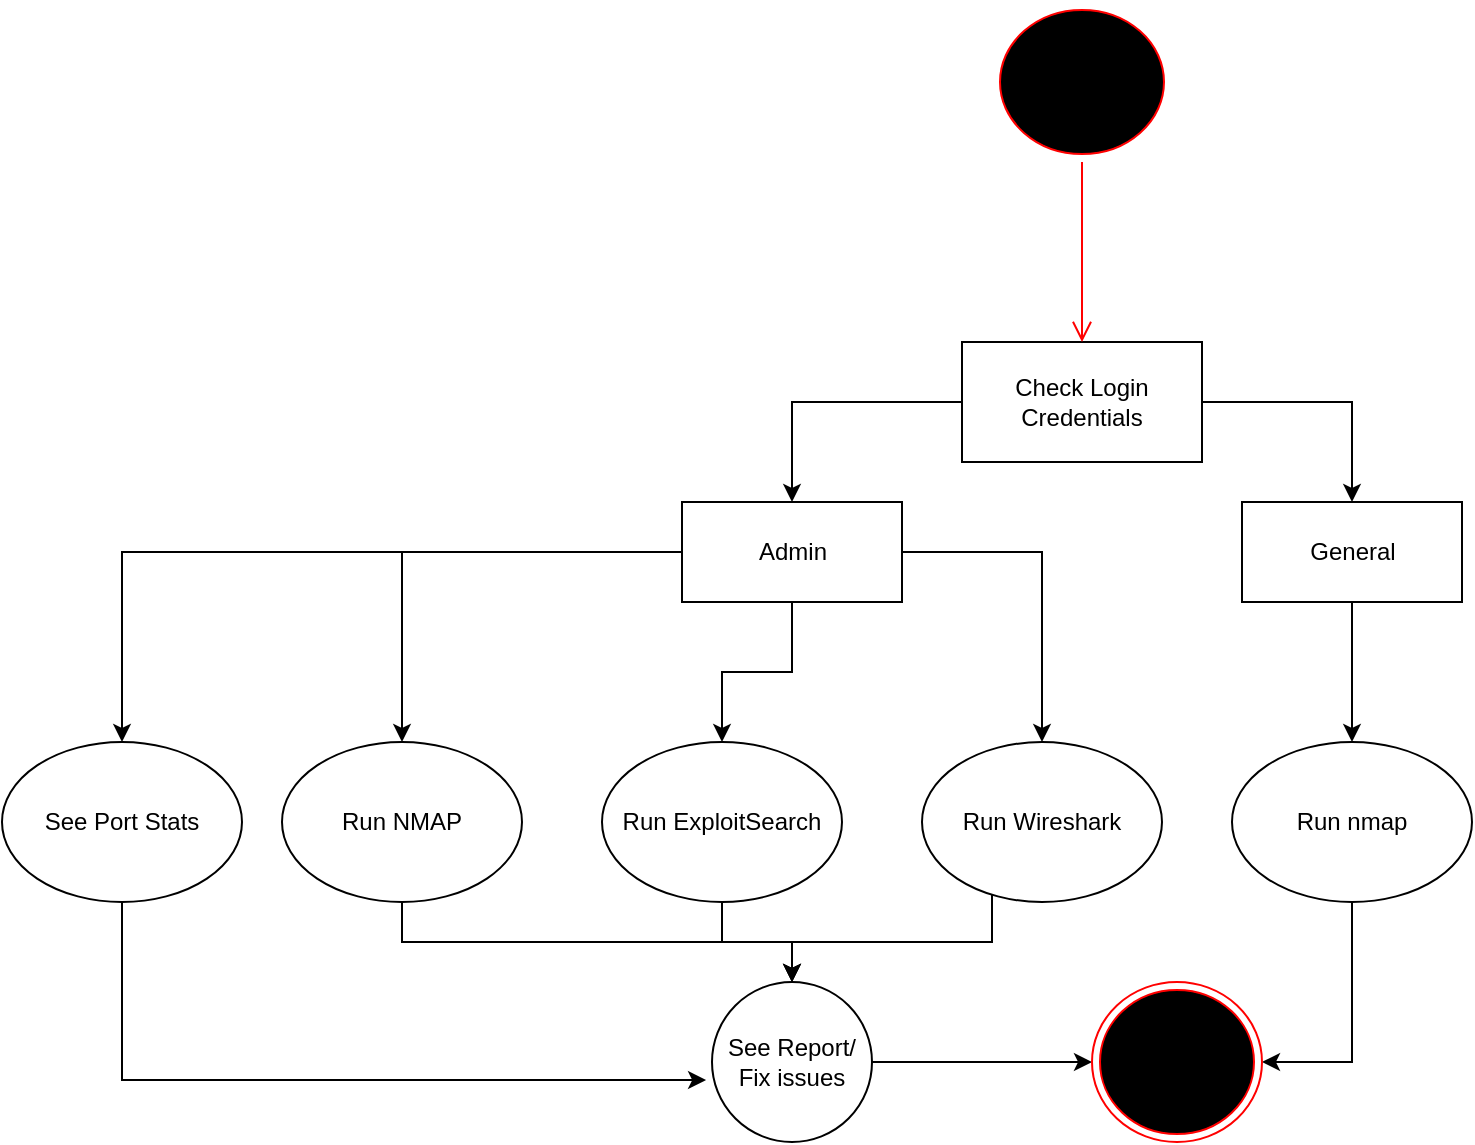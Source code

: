 <mxfile version="17.1.4" type="github">
  <diagram id="N9eQW-Dw9LbeWdvz8uxa" name="Page-1">
    <mxGraphModel dx="2272" dy="759" grid="1" gridSize="10" guides="1" tooltips="1" connect="1" arrows="1" fold="1" page="1" pageScale="1" pageWidth="850" pageHeight="1100" math="0" shadow="0">
      <root>
        <mxCell id="0" />
        <mxCell id="1" parent="0" />
        <mxCell id="H1wtRHwN5KbFagwSFmS6-1" style="edgeStyle=orthogonalEdgeStyle;rounded=0;orthogonalLoop=1;jettySize=auto;html=1;" parent="1" source="H1wtRHwN5KbFagwSFmS6-2" edge="1">
          <mxGeometry relative="1" as="geometry">
            <mxPoint x="335" y="520" as="targetPoint" />
            <Array as="points">
              <mxPoint x="435" y="500" />
              <mxPoint x="335" y="500" />
            </Array>
          </mxGeometry>
        </mxCell>
        <mxCell id="H1wtRHwN5KbFagwSFmS6-2" value="Run Wireshark" style="ellipse;whiteSpace=wrap;html=1;" parent="1" vertex="1">
          <mxGeometry x="400" y="400" width="120" height="80" as="geometry" />
        </mxCell>
        <mxCell id="H1wtRHwN5KbFagwSFmS6-3" style="edgeStyle=orthogonalEdgeStyle;rounded=0;orthogonalLoop=1;jettySize=auto;html=1;entryX=1;entryY=0.5;entryDx=0;entryDy=0;" parent="1" source="H1wtRHwN5KbFagwSFmS6-4" target="H1wtRHwN5KbFagwSFmS6-9" edge="1">
          <mxGeometry relative="1" as="geometry" />
        </mxCell>
        <mxCell id="H1wtRHwN5KbFagwSFmS6-4" value="Run nmap" style="ellipse;whiteSpace=wrap;html=1;" parent="1" vertex="1">
          <mxGeometry x="555" y="400" width="120" height="80" as="geometry" />
        </mxCell>
        <mxCell id="H1wtRHwN5KbFagwSFmS6-5" style="edgeStyle=orthogonalEdgeStyle;rounded=0;orthogonalLoop=1;jettySize=auto;html=1;entryX=0;entryY=0.5;entryDx=0;entryDy=0;" parent="1" source="H1wtRHwN5KbFagwSFmS6-6" target="H1wtRHwN5KbFagwSFmS6-9" edge="1">
          <mxGeometry relative="1" as="geometry" />
        </mxCell>
        <mxCell id="H1wtRHwN5KbFagwSFmS6-6" value="&lt;div&gt;See Report/&lt;/div&gt;&lt;div&gt;Fix issues&lt;br&gt;&lt;/div&gt;" style="ellipse;whiteSpace=wrap;html=1;aspect=fixed;" parent="1" vertex="1">
          <mxGeometry x="295" y="520" width="80" height="80" as="geometry" />
        </mxCell>
        <mxCell id="H1wtRHwN5KbFagwSFmS6-7" style="edgeStyle=orthogonalEdgeStyle;rounded=0;orthogonalLoop=1;jettySize=auto;html=1;" parent="1" source="H1wtRHwN5KbFagwSFmS6-8" target="H1wtRHwN5KbFagwSFmS6-6" edge="1">
          <mxGeometry relative="1" as="geometry">
            <Array as="points">
              <mxPoint x="140" y="500" />
              <mxPoint x="335" y="500" />
            </Array>
          </mxGeometry>
        </mxCell>
        <mxCell id="H1wtRHwN5KbFagwSFmS6-8" value="Run NMAP" style="ellipse;whiteSpace=wrap;html=1;" parent="1" vertex="1">
          <mxGeometry x="80" y="400" width="120" height="80" as="geometry" />
        </mxCell>
        <mxCell id="H1wtRHwN5KbFagwSFmS6-9" value="" style="ellipse;html=1;shape=endState;fillColor=#000000;strokeColor=#ff0000;" parent="1" vertex="1">
          <mxGeometry x="485" y="520" width="85" height="80" as="geometry" />
        </mxCell>
        <mxCell id="H1wtRHwN5KbFagwSFmS6-12" style="edgeStyle=orthogonalEdgeStyle;rounded=0;orthogonalLoop=1;jettySize=auto;html=1;entryX=0.5;entryY=0;entryDx=0;entryDy=0;" parent="1" source="H1wtRHwN5KbFagwSFmS6-10" target="H1wtRHwN5KbFagwSFmS6-8" edge="1">
          <mxGeometry relative="1" as="geometry" />
        </mxCell>
        <mxCell id="H1wtRHwN5KbFagwSFmS6-13" style="edgeStyle=orthogonalEdgeStyle;rounded=0;orthogonalLoop=1;jettySize=auto;html=1;" parent="1" source="H1wtRHwN5KbFagwSFmS6-10" target="H1wtRHwN5KbFagwSFmS6-2" edge="1">
          <mxGeometry relative="1" as="geometry" />
        </mxCell>
        <mxCell id="H1wtRHwN5KbFagwSFmS6-22" style="edgeStyle=orthogonalEdgeStyle;rounded=0;orthogonalLoop=1;jettySize=auto;html=1;" parent="1" source="H1wtRHwN5KbFagwSFmS6-10" target="H1wtRHwN5KbFagwSFmS6-21" edge="1">
          <mxGeometry relative="1" as="geometry" />
        </mxCell>
        <mxCell id="SXPgMmrbzd-KRAOtA5-P-2" style="edgeStyle=orthogonalEdgeStyle;rounded=0;orthogonalLoop=1;jettySize=auto;html=1;entryX=0.5;entryY=0;entryDx=0;entryDy=0;" edge="1" parent="1" source="H1wtRHwN5KbFagwSFmS6-10" target="SXPgMmrbzd-KRAOtA5-P-1">
          <mxGeometry relative="1" as="geometry" />
        </mxCell>
        <mxCell id="H1wtRHwN5KbFagwSFmS6-10" value="Admin " style="html=1;" parent="1" vertex="1">
          <mxGeometry x="280" y="280" width="110" height="50" as="geometry" />
        </mxCell>
        <mxCell id="H1wtRHwN5KbFagwSFmS6-14" style="edgeStyle=orthogonalEdgeStyle;rounded=0;orthogonalLoop=1;jettySize=auto;html=1;entryX=0.5;entryY=0;entryDx=0;entryDy=0;" parent="1" source="H1wtRHwN5KbFagwSFmS6-11" target="H1wtRHwN5KbFagwSFmS6-4" edge="1">
          <mxGeometry relative="1" as="geometry" />
        </mxCell>
        <mxCell id="H1wtRHwN5KbFagwSFmS6-11" value="General" style="html=1;" parent="1" vertex="1">
          <mxGeometry x="560" y="280" width="110" height="50" as="geometry" />
        </mxCell>
        <mxCell id="H1wtRHwN5KbFagwSFmS6-18" style="edgeStyle=orthogonalEdgeStyle;rounded=0;orthogonalLoop=1;jettySize=auto;html=1;entryX=0.5;entryY=0;entryDx=0;entryDy=0;" parent="1" source="H1wtRHwN5KbFagwSFmS6-15" target="H1wtRHwN5KbFagwSFmS6-10" edge="1">
          <mxGeometry relative="1" as="geometry" />
        </mxCell>
        <mxCell id="H1wtRHwN5KbFagwSFmS6-20" style="edgeStyle=orthogonalEdgeStyle;rounded=0;orthogonalLoop=1;jettySize=auto;html=1;" parent="1" source="H1wtRHwN5KbFagwSFmS6-15" target="H1wtRHwN5KbFagwSFmS6-11" edge="1">
          <mxGeometry relative="1" as="geometry" />
        </mxCell>
        <mxCell id="H1wtRHwN5KbFagwSFmS6-15" value="&lt;div&gt;Check Login Credentials&lt;/div&gt;" style="rounded=0;whiteSpace=wrap;html=1;" parent="1" vertex="1">
          <mxGeometry x="420" y="200" width="120" height="60" as="geometry" />
        </mxCell>
        <mxCell id="H1wtRHwN5KbFagwSFmS6-16" value="" style="ellipse;html=1;shape=startState;fillColor=#000000;strokeColor=#ff0000;" parent="1" vertex="1">
          <mxGeometry x="435" y="30" width="90" height="80" as="geometry" />
        </mxCell>
        <mxCell id="H1wtRHwN5KbFagwSFmS6-17" value="" style="edgeStyle=orthogonalEdgeStyle;html=1;verticalAlign=bottom;endArrow=open;endSize=8;strokeColor=#ff0000;rounded=0;entryX=0.5;entryY=0;entryDx=0;entryDy=0;" parent="1" source="H1wtRHwN5KbFagwSFmS6-16" target="H1wtRHwN5KbFagwSFmS6-15" edge="1">
          <mxGeometry relative="1" as="geometry">
            <mxPoint x="425" y="90" as="targetPoint" />
          </mxGeometry>
        </mxCell>
        <mxCell id="H1wtRHwN5KbFagwSFmS6-23" style="edgeStyle=orthogonalEdgeStyle;rounded=0;orthogonalLoop=1;jettySize=auto;html=1;" parent="1" source="H1wtRHwN5KbFagwSFmS6-21" target="H1wtRHwN5KbFagwSFmS6-6" edge="1">
          <mxGeometry relative="1" as="geometry" />
        </mxCell>
        <mxCell id="H1wtRHwN5KbFagwSFmS6-21" value="Run ExploitSearch" style="ellipse;whiteSpace=wrap;html=1;" parent="1" vertex="1">
          <mxGeometry x="240" y="400" width="120" height="80" as="geometry" />
        </mxCell>
        <mxCell id="SXPgMmrbzd-KRAOtA5-P-3" style="edgeStyle=orthogonalEdgeStyle;rounded=0;orthogonalLoop=1;jettySize=auto;html=1;entryX=-0.037;entryY=0.613;entryDx=0;entryDy=0;entryPerimeter=0;" edge="1" parent="1" source="SXPgMmrbzd-KRAOtA5-P-1" target="H1wtRHwN5KbFagwSFmS6-6">
          <mxGeometry relative="1" as="geometry">
            <mxPoint y="580" as="targetPoint" />
            <Array as="points">
              <mxPoint y="569" />
            </Array>
          </mxGeometry>
        </mxCell>
        <mxCell id="SXPgMmrbzd-KRAOtA5-P-1" value="&lt;div&gt;See Port Stats&lt;/div&gt;" style="ellipse;whiteSpace=wrap;html=1;" vertex="1" parent="1">
          <mxGeometry x="-60" y="400" width="120" height="80" as="geometry" />
        </mxCell>
      </root>
    </mxGraphModel>
  </diagram>
</mxfile>
